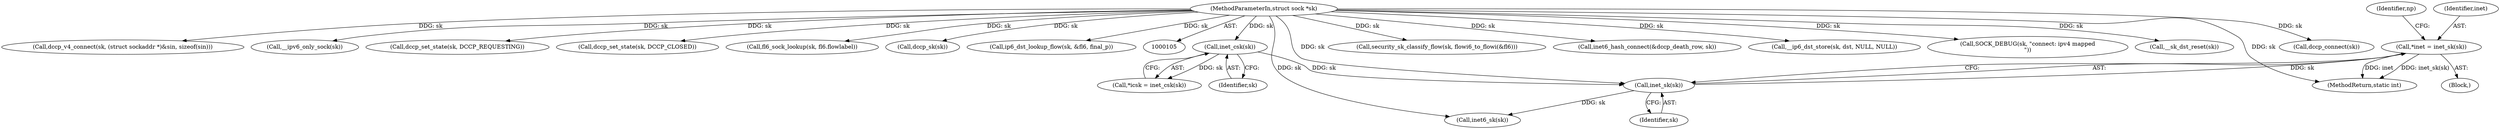 digraph "0_linux_45f6fad84cc305103b28d73482b344d7f5b76f39@pointer" {
"1000122" [label="(Call,*inet = inet_sk(sk))"];
"1000124" [label="(Call,inet_sk(sk))"];
"1000119" [label="(Call,inet_csk(sk))"];
"1000106" [label="(MethodParameterIn,struct sock *sk)"];
"1000456" [label="(Call,security_sk_classify_flow(sk, flowi6_to_flowi(&fl6)))"];
"1000109" [label="(Block,)"];
"1000558" [label="(Call,inet6_hash_connect(&dccp_death_row, sk))"];
"1000117" [label="(Call,*icsk = inet_csk(sk))"];
"1000125" [label="(Identifier,sk)"];
"1000515" [label="(Call,__ip6_dst_store(sk, dst, NULL, NULL))"];
"1000106" [label="(MethodParameterIn,struct sock *sk)"];
"1000315" [label="(Call,SOCK_DEBUG(sk, \"connect: ipv4 mapped\n\"))"];
"1000120" [label="(Identifier,sk)"];
"1000599" [label="(Call,__sk_dst_reset(sk))"];
"1000119" [label="(Call,inet_csk(sk))"];
"1000588" [label="(Call,dccp_connect(sk))"];
"1000124" [label="(Call,inet_sk(sk))"];
"1000362" [label="(Call,dccp_v4_connect(sk, (struct sockaddr *)&sin, sizeof(sin)))"];
"1000319" [label="(Call,__ipv6_only_sock(sk))"];
"1000129" [label="(Call,inet6_sk(sk))"];
"1000123" [label="(Identifier,inet)"];
"1000553" [label="(Call,dccp_set_state(sk, DCCP_REQUESTING))"];
"1000128" [label="(Identifier,np)"];
"1000596" [label="(Call,dccp_set_state(sk, DCCP_CLOSED))"];
"1000201" [label="(Call,fl6_sock_lookup(sk, fl6.flowlabel))"];
"1000134" [label="(Call,dccp_sk(sk))"];
"1000122" [label="(Call,*inet = inet_sk(sk))"];
"1000473" [label="(Call,ip6_dst_lookup_flow(sk, &fl6, final_p))"];
"1000614" [label="(MethodReturn,static int)"];
"1000122" -> "1000109"  [label="AST: "];
"1000122" -> "1000124"  [label="CFG: "];
"1000123" -> "1000122"  [label="AST: "];
"1000124" -> "1000122"  [label="AST: "];
"1000128" -> "1000122"  [label="CFG: "];
"1000122" -> "1000614"  [label="DDG: inet"];
"1000122" -> "1000614"  [label="DDG: inet_sk(sk)"];
"1000124" -> "1000122"  [label="DDG: sk"];
"1000124" -> "1000125"  [label="CFG: "];
"1000125" -> "1000124"  [label="AST: "];
"1000119" -> "1000124"  [label="DDG: sk"];
"1000106" -> "1000124"  [label="DDG: sk"];
"1000124" -> "1000129"  [label="DDG: sk"];
"1000119" -> "1000117"  [label="AST: "];
"1000119" -> "1000120"  [label="CFG: "];
"1000120" -> "1000119"  [label="AST: "];
"1000117" -> "1000119"  [label="CFG: "];
"1000119" -> "1000117"  [label="DDG: sk"];
"1000106" -> "1000119"  [label="DDG: sk"];
"1000106" -> "1000105"  [label="AST: "];
"1000106" -> "1000614"  [label="DDG: sk"];
"1000106" -> "1000129"  [label="DDG: sk"];
"1000106" -> "1000134"  [label="DDG: sk"];
"1000106" -> "1000201"  [label="DDG: sk"];
"1000106" -> "1000315"  [label="DDG: sk"];
"1000106" -> "1000319"  [label="DDG: sk"];
"1000106" -> "1000362"  [label="DDG: sk"];
"1000106" -> "1000456"  [label="DDG: sk"];
"1000106" -> "1000473"  [label="DDG: sk"];
"1000106" -> "1000515"  [label="DDG: sk"];
"1000106" -> "1000553"  [label="DDG: sk"];
"1000106" -> "1000558"  [label="DDG: sk"];
"1000106" -> "1000588"  [label="DDG: sk"];
"1000106" -> "1000596"  [label="DDG: sk"];
"1000106" -> "1000599"  [label="DDG: sk"];
}
